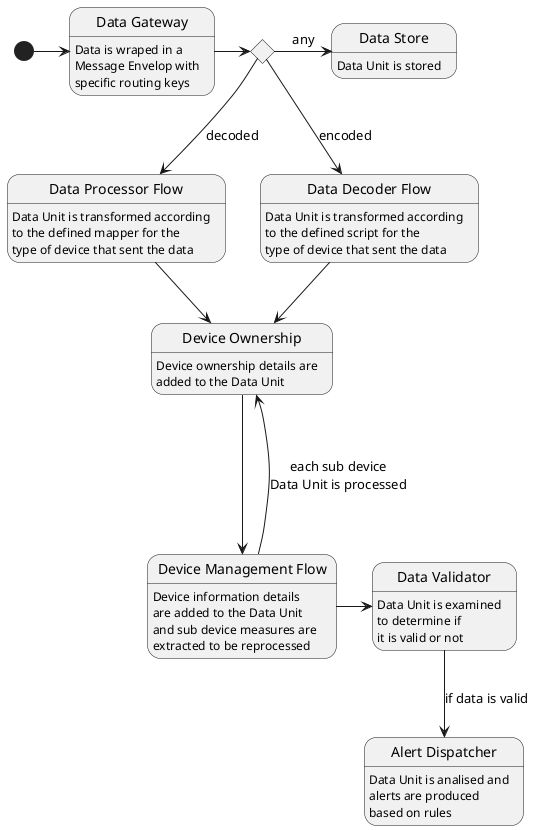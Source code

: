 @startuml data-flow-scope

state "Data Gateway" as DataGateway
state decoded_or_encoded <<choice>>
state "Data Processor Flow" as Processor
state "Data Store" as DataStore
state "Data Decoder Flow" as Decoder
state "Device Ownership" as Identity
state "Data Validator" as Validator
state "Device Management Flow" as Device
state "Alert Dispatcher" as Alert

DataStore: Data Unit is stored

DataGateway : Data is wraped in a
DataGateway : Message Envelop with
DataGateway : specific routing keys

Processor : Data Unit is transformed according
Processor : to the defined mapper for the
Processor : type of device that sent the data

Decoder : Data Unit is transformed according
Decoder : to the defined script for the
Decoder : type of device that sent the data

Identity : Device ownership details are
Identity : added to the Data Unit

Device : Device information details
Device : are added to the Data Unit
Device : and sub device measures are 
Device : extracted to be reprocessed

Validator : Data Unit is examined 
Validator : to determine if
Validator : it is valid or not

Alert: Data Unit is analised and
Alert: alerts are produced
Alert: based on rules

[*] -> DataGateway
DataGateway -> decoded_or_encoded
decoded_or_encoded --> Processor : decoded
decoded_or_encoded --> Decoder : encoded
Decoder --> Identity
Processor --> Identity

decoded_or_encoded -> DataStore : any 

Identity --> Device

Device -> Validator

Device ---> Identity : each sub device\nData Unit is processed

Validator --> Alert : if data is valid

@enduml
